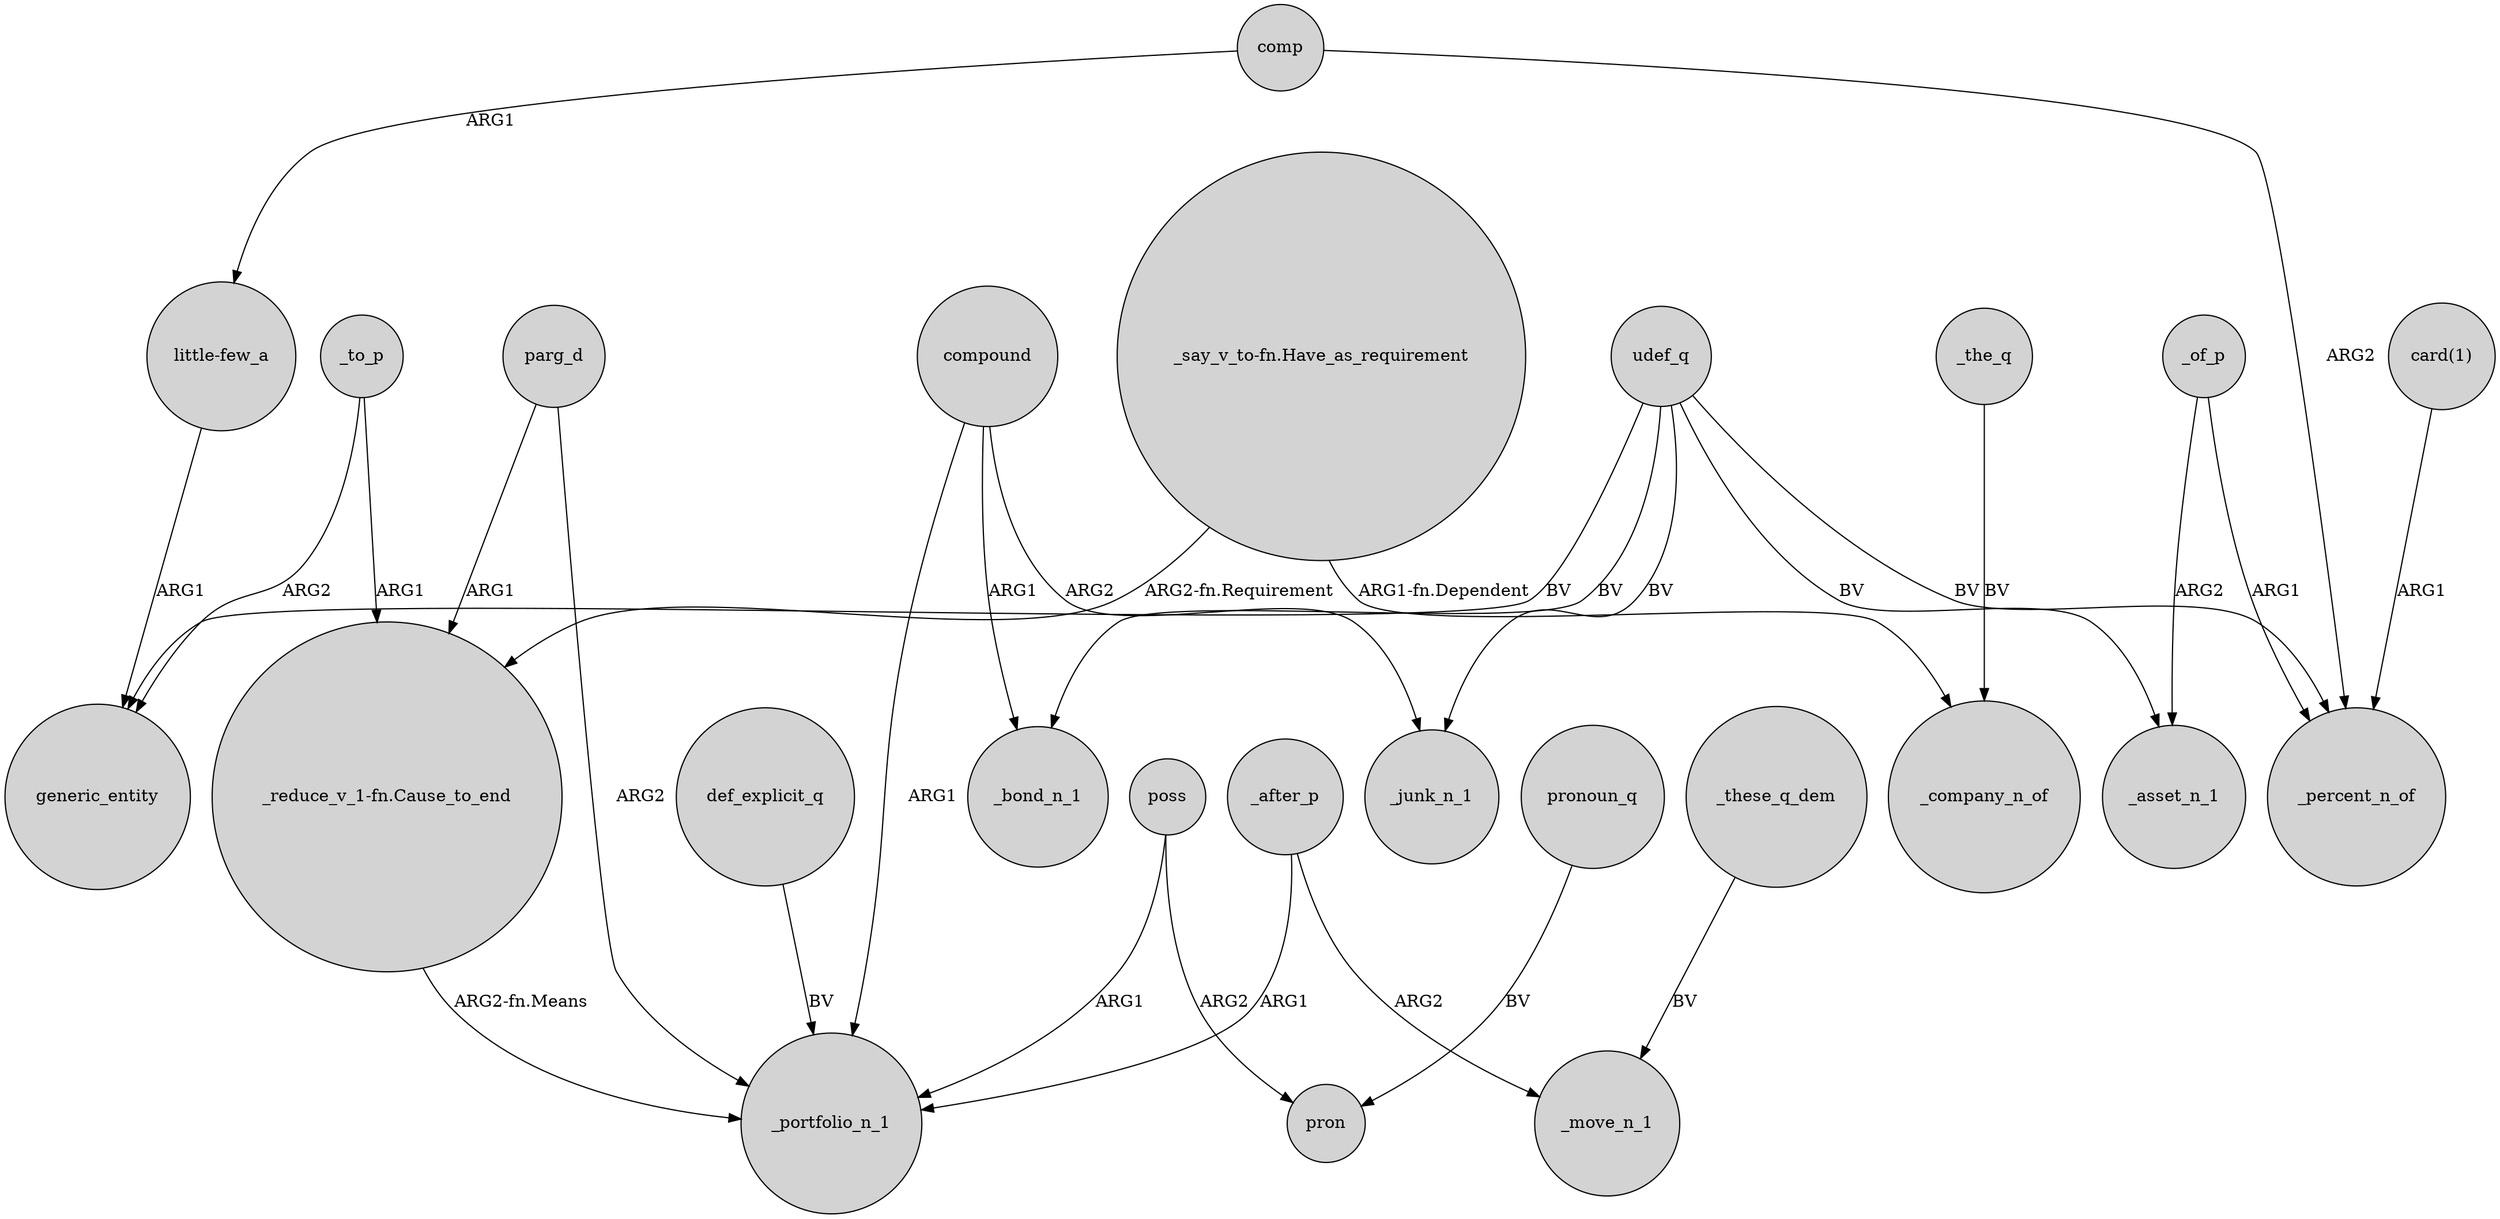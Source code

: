 digraph {
	node [shape=circle style=filled]
	_to_p -> generic_entity [label=ARG2]
	udef_q -> _bond_n_1 [label=BV]
	compound -> _bond_n_1 [label=ARG1]
	compound -> _portfolio_n_1 [label=ARG1]
	compound -> _junk_n_1 [label=ARG2]
	parg_d -> _portfolio_n_1 [label=ARG2]
	parg_d -> "_reduce_v_1-fn.Cause_to_end" [label=ARG1]
	udef_q -> _asset_n_1 [label=BV]
	_of_p -> _percent_n_of [label=ARG1]
	"little-few_a" -> generic_entity [label=ARG1]
	udef_q -> generic_entity [label=BV]
	_after_p -> _move_n_1 [label=ARG2]
	pronoun_q -> pron [label=BV]
	"_say_v_to-fn.Have_as_requirement" -> _company_n_of [label="ARG1-fn.Dependent"]
	poss -> pron [label=ARG2]
	_after_p -> _portfolio_n_1 [label=ARG1]
	udef_q -> _percent_n_of [label=BV]
	poss -> _portfolio_n_1 [label=ARG1]
	_to_p -> "_reduce_v_1-fn.Cause_to_end" [label=ARG1]
	"_reduce_v_1-fn.Cause_to_end" -> _portfolio_n_1 [label="ARG2-fn.Means"]
	comp -> "little-few_a" [label=ARG1]
	def_explicit_q -> _portfolio_n_1 [label=BV]
	"_say_v_to-fn.Have_as_requirement" -> "_reduce_v_1-fn.Cause_to_end" [label="ARG2-fn.Requirement"]
	udef_q -> _junk_n_1 [label=BV]
	"card(1)" -> _percent_n_of [label=ARG1]
	_of_p -> _asset_n_1 [label=ARG2]
	_the_q -> _company_n_of [label=BV]
	_these_q_dem -> _move_n_1 [label=BV]
	comp -> _percent_n_of [label=ARG2]
}
